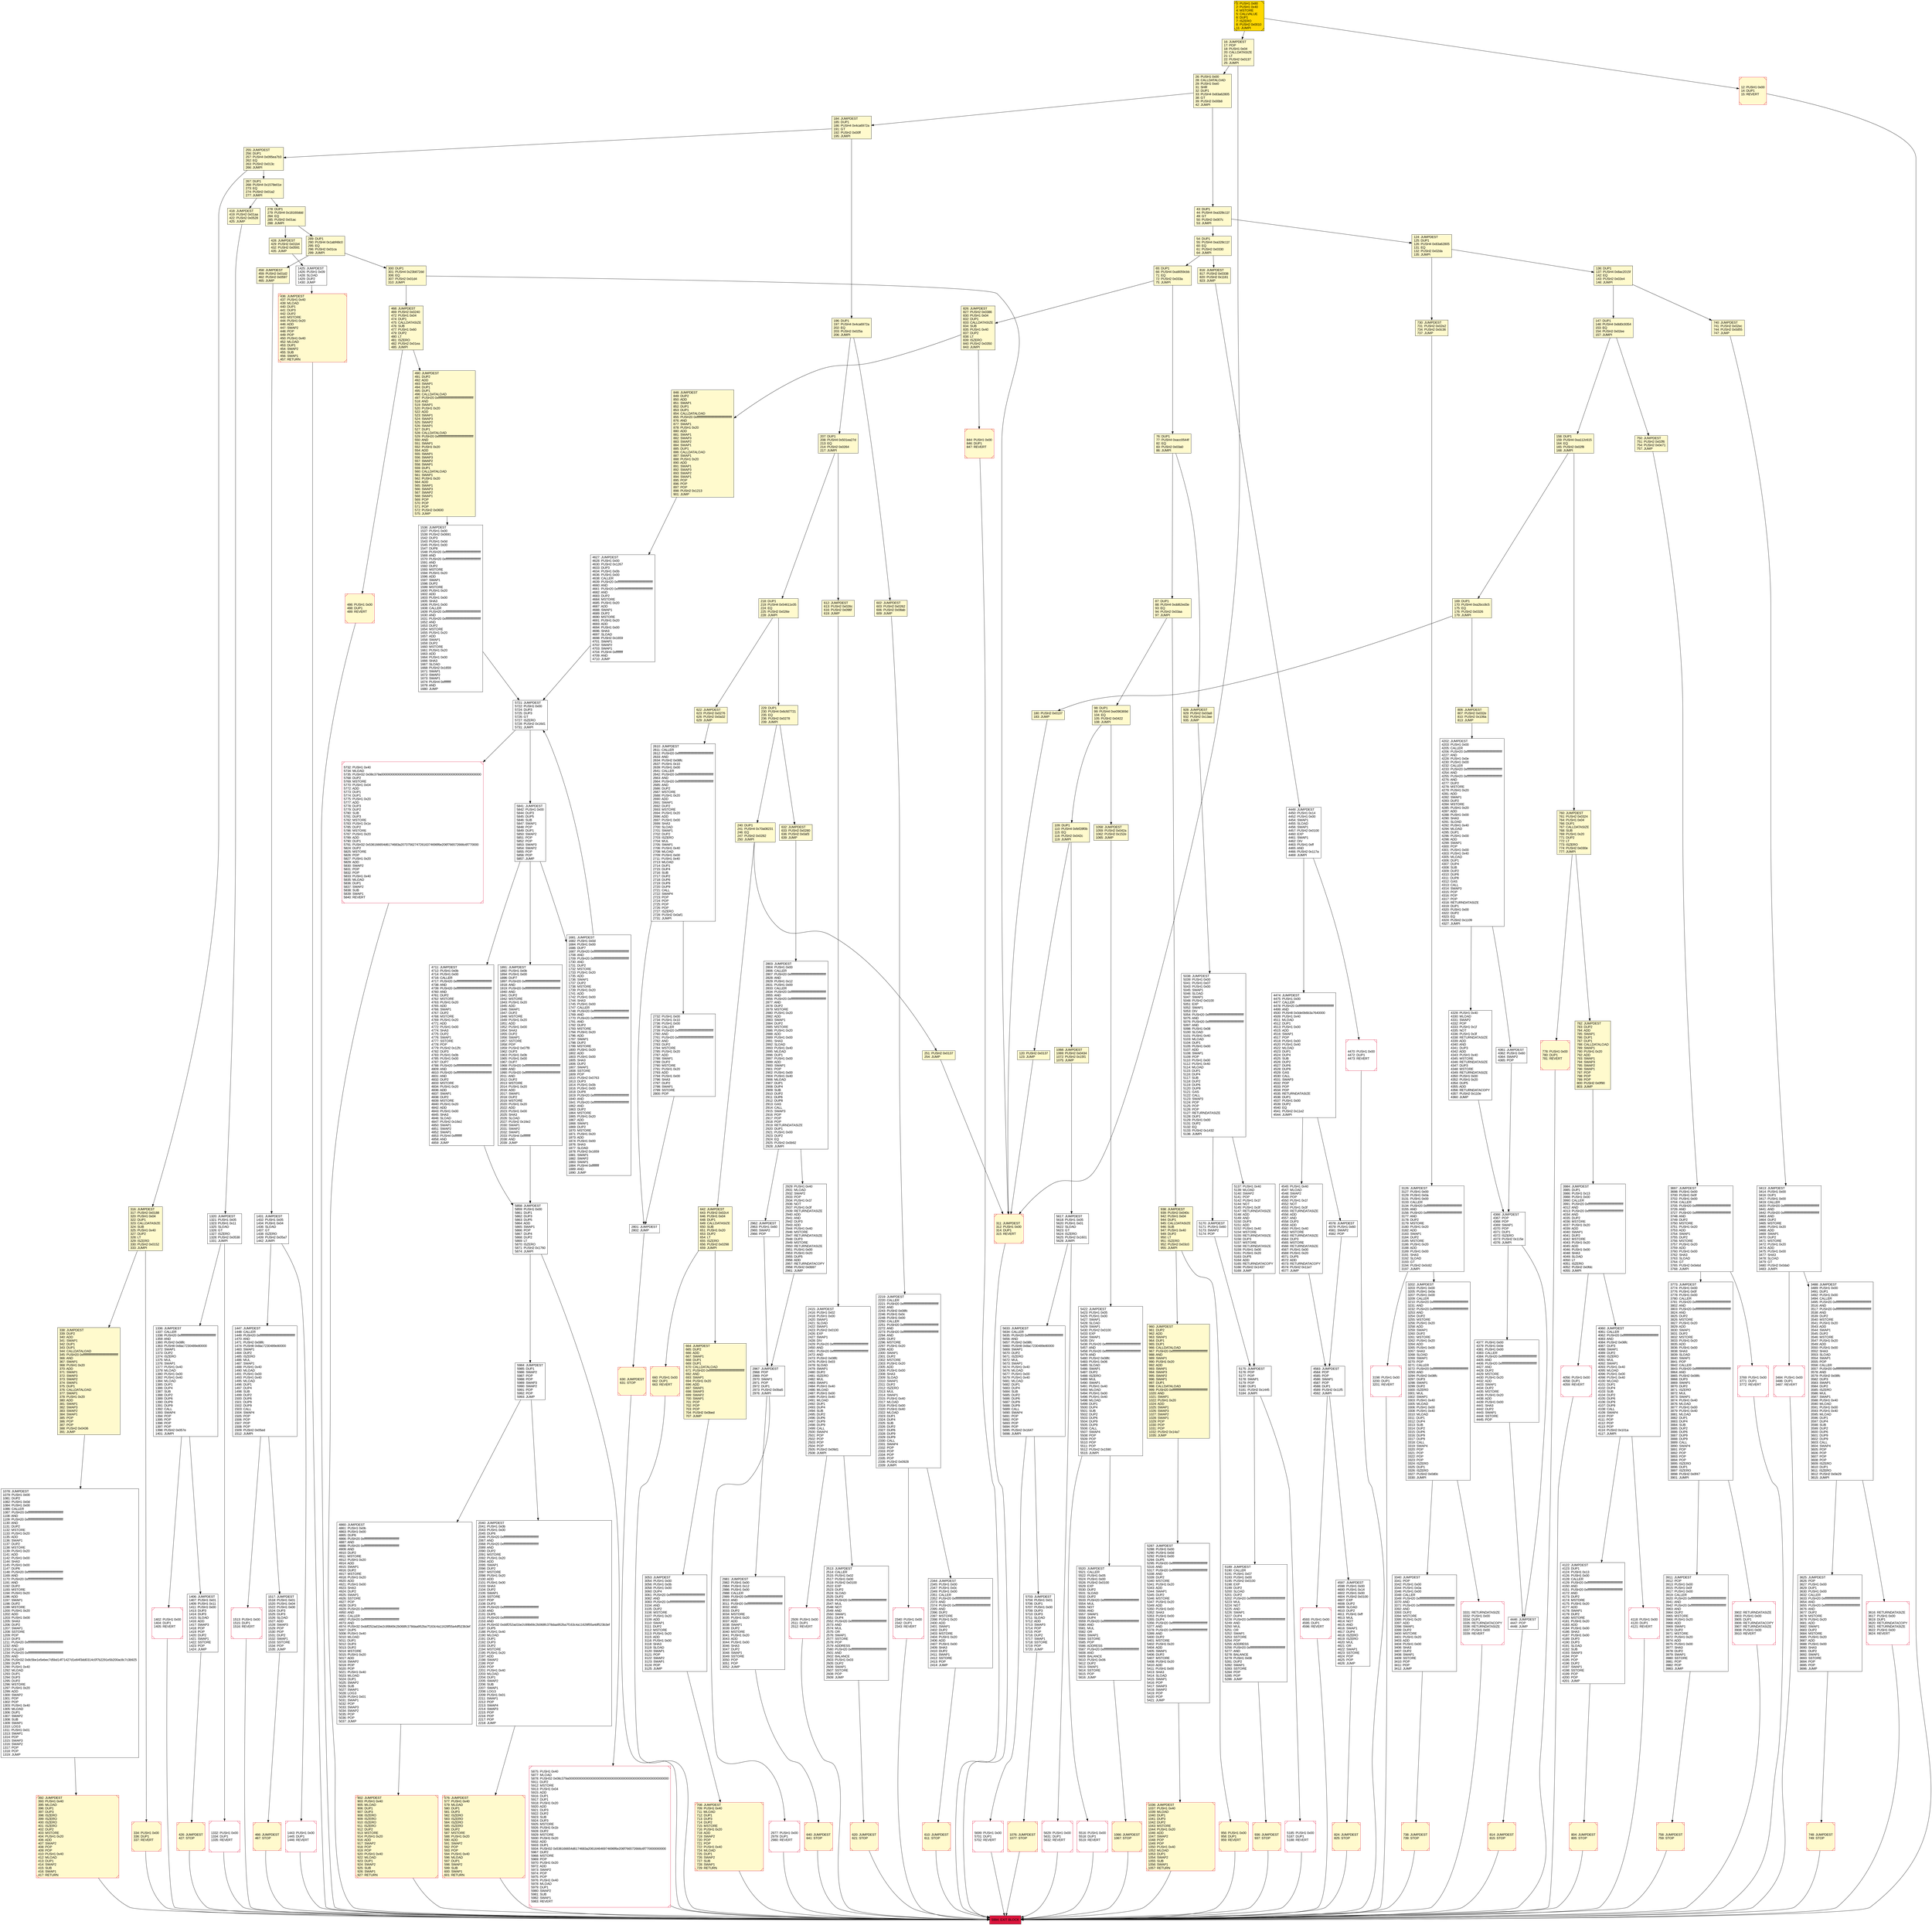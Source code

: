 digraph G {
bgcolor=transparent rankdir=UD;
node [shape=box style=filled color=black fillcolor=white fontname=arial fontcolor=black];
2344 [label="2344: JUMPDEST\l2345: PUSH1 0x00\l2347: PUSH1 0x0c\l2349: PUSH1 0x00\l2351: CALLER\l2352: PUSH20 0xffffffffffffffffffffffffffffffffffffffff\l2373: AND\l2374: PUSH20 0xffffffffffffffffffffffffffffffffffffffff\l2395: AND\l2396: DUP2\l2397: MSTORE\l2398: PUSH1 0x20\l2400: ADD\l2401: SWAP1\l2402: DUP2\l2403: MSTORE\l2404: PUSH1 0x20\l2406: ADD\l2407: PUSH1 0x00\l2409: SHA3\l2410: DUP2\l2411: SWAP1\l2412: SSTORE\l2413: POP\l2414: JUMP\l" ];
2977 [label="2977: PUSH1 0x00\l2979: DUP1\l2980: REVERT\l" shape=Msquare color=crimson ];
184 [label="184: JUMPDEST\l185: DUP1\l186: PUSH4 0x4ca6972a\l191: GT\l192: PUSH2 0x00ff\l195: JUMPI\l" fillcolor=lemonchiffon ];
1443 [label="1443: PUSH1 0x00\l1445: DUP1\l1446: REVERT\l" shape=Msquare color=crimson ];
436 [label="436: JUMPDEST\l437: PUSH1 0x40\l439: MLOAD\l440: DUP1\l441: DUP3\l442: DUP2\l443: MSTORE\l444: PUSH1 0x20\l446: ADD\l447: SWAP2\l448: POP\l449: POP\l450: PUSH1 0x40\l452: MLOAD\l453: DUP1\l454: SWAP2\l455: SUB\l456: SWAP1\l457: RETURN\l" fillcolor=lemonchiffon shape=Msquare color=crimson ];
98 [label="98: DUP1\l99: PUSH4 0xe096369d\l104: EQ\l105: PUSH2 0x0422\l108: JUMPI\l" fillcolor=lemonchiffon ];
169 [label="169: DUP1\l170: PUSH4 0xa2bcc8c5\l175: EQ\l176: PUSH2 0x0326\l179: JUMPI\l" fillcolor=lemonchiffon ];
2967 [label="2967: JUMPDEST\l2968: POP\l2969: POP\l2970: SWAP1\l2971: POP\l2972: DUP1\l2973: PUSH2 0x0ba5\l2976: JUMPI\l" ];
5984 [label="5984: JUMPDEST\l5985: DUP1\l5986: SWAP2\l5987: POP\l5988: POP\l5989: SWAP3\l5990: SWAP2\l5991: POP\l5992: POP\l5993: JUMP\l" ];
2962 [label="2962: JUMPDEST\l2963: PUSH1 0x60\l2965: SWAP2\l2966: POP\l" ];
1425 [label="1425: JUMPDEST\l1426: PUSH1 0x09\l1428: SLOAD\l1429: DUP2\l1430: JUMP\l" ];
289 [label="289: DUP1\l290: PUSH4 0x1abf48c0\l295: EQ\l296: PUSH2 0x01ca\l299: JUMPI\l" fillcolor=lemonchiffon ];
5617 [label="5617: JUMPDEST\l5618: PUSH1 0x05\l5620: PUSH1 0x01\l5622: SLOAD\l5623: GT\l5624: ISZERO\l5625: PUSH2 0x1601\l5628: JUMPI\l" ];
640 [label="640: JUMPDEST\l641: STOP\l" fillcolor=lemonchiffon shape=Msquare color=crimson ];
2732 [label="2732: PUSH1 0x00\l2734: PUSH1 0x10\l2736: PUSH1 0x00\l2738: CALLER\l2739: PUSH20 0xffffffffffffffffffffffffffffffffffffffff\l2760: AND\l2761: PUSH20 0xffffffffffffffffffffffffffffffffffffffff\l2782: AND\l2783: DUP2\l2784: MSTORE\l2785: PUSH1 0x20\l2787: ADD\l2788: SWAP1\l2789: DUP2\l2790: MSTORE\l2791: PUSH1 0x20\l2793: ADD\l2794: PUSH1 0x00\l2796: SHA3\l2797: DUP2\l2798: SWAP1\l2799: SSTORE\l2800: POP\l" ];
2219 [label="2219: JUMPDEST\l2220: CALLER\l2221: PUSH20 0xffffffffffffffffffffffffffffffffffffffff\l2242: AND\l2243: PUSH2 0x08fc\l2246: PUSH1 0x0c\l2248: PUSH1 0x00\l2250: CALLER\l2251: PUSH20 0xffffffffffffffffffffffffffffffffffffffff\l2272: AND\l2273: PUSH20 0xffffffffffffffffffffffffffffffffffffffff\l2294: AND\l2295: DUP2\l2296: MSTORE\l2297: PUSH1 0x20\l2299: ADD\l2300: SWAP1\l2301: DUP2\l2302: MSTORE\l2303: PUSH1 0x20\l2305: ADD\l2306: PUSH1 0x00\l2308: SHA3\l2309: SLOAD\l2310: SWAP1\l2311: DUP2\l2312: ISZERO\l2313: MUL\l2314: SWAP1\l2315: PUSH1 0x40\l2317: MLOAD\l2318: PUSH1 0x00\l2320: PUSH1 0x40\l2322: MLOAD\l2323: DUP1\l2324: DUP4\l2325: SUB\l2326: DUP2\l2327: DUP6\l2328: DUP9\l2329: DUP9\l2330: CALL\l2331: SWAP4\l2332: POP\l2333: POP\l2334: POP\l2335: POP\l2336: PUSH2 0x0928\l2339: JUMPI\l" ];
730 [label="730: JUMPDEST\l731: PUSH2 0x02e2\l734: PUSH2 0x0c36\l737: JUMP\l" fillcolor=lemonchiffon ];
278 [label="278: DUP1\l279: PUSH4 0x18160ddd\l284: EQ\l285: PUSH2 0x01ac\l288: JUMPI\l" fillcolor=lemonchiffon ];
4627 [label="4627: JUMPDEST\l4628: PUSH1 0x00\l4630: PUSH2 0x1267\l4633: DUP3\l4634: PUSH1 0x0b\l4636: PUSH1 0x00\l4638: CALLER\l4639: PUSH20 0xffffffffffffffffffffffffffffffffffffffff\l4660: AND\l4661: PUSH20 0xffffffffffffffffffffffffffffffffffffffff\l4682: AND\l4683: DUP2\l4684: MSTORE\l4685: PUSH1 0x20\l4687: ADD\l4688: SWAP1\l4689: DUP2\l4690: MSTORE\l4691: PUSH1 0x20\l4693: ADD\l4694: PUSH1 0x00\l4696: SHA3\l4697: SLOAD\l4698: PUSH2 0x1659\l4701: SWAP1\l4702: SWAP2\l4703: SWAP1\l4704: PUSH4 0xffffffff\l4709: AND\l4710: JUMP\l" ];
3331 [label="3331: RETURNDATASIZE\l3332: PUSH1 0x00\l3334: DUP1\l3335: RETURNDATACOPY\l3336: RETURNDATASIZE\l3337: PUSH1 0x00\l3339: REVERT\l" shape=Msquare color=crimson ];
3769 [label="3769: PUSH1 0x00\l3771: DUP1\l3772: REVERT\l" shape=Msquare color=crimson ];
0 [label="0: PUSH1 0x80\l2: PUSH1 0x40\l4: MSTORE\l5: CALLVALUE\l6: DUP1\l7: ISZERO\l8: PUSH2 0x0010\l11: JUMPI\l" fillcolor=lemonchiffon shape=Msquare fillcolor=gold ];
4366 [label="4366: JUMPDEST\l4367: POP\l4368: POP\l4369: SWAP1\l4370: POP\l4371: DUP1\l4372: ISZERO\l4373: PUSH2 0x115e\l4376: JUMPI\l" ];
207 [label="207: DUP1\l208: PUSH4 0x501ea27d\l213: EQ\l214: PUSH2 0x0264\l217: JUMPI\l" fillcolor=lemonchiffon ];
956 [label="956: PUSH1 0x00\l958: DUP1\l959: REVERT\l" fillcolor=lemonchiffon shape=Msquare color=crimson ];
5175 [label="5175: JUMPDEST\l5176: POP\l5177: POP\l5178: SWAP1\l5179: POP\l5180: DUP1\l5181: PUSH2 0x1445\l5184: JUMPI\l" ];
3413 [label="3413: JUMPDEST\l3414: PUSH1 0x00\l3416: DUP1\l3417: PUSH1 0x00\l3419: CALLER\l3420: PUSH20 0xffffffffffffffffffffffffffffffffffffffff\l3441: AND\l3442: PUSH20 0xffffffffffffffffffffffffffffffffffffffff\l3463: AND\l3464: DUP2\l3465: MSTORE\l3466: PUSH1 0x20\l3468: ADD\l3469: SWAP1\l3470: DUP2\l3471: MSTORE\l3472: PUSH1 0x20\l3474: ADD\l3475: PUSH1 0x00\l3477: SHA3\l3478: SLOAD\l3479: GT\l3480: PUSH2 0x0da0\l3483: JUMPI\l" ];
5732 [label="5732: PUSH1 0x40\l5734: MLOAD\l5735: PUSH32 0x08c379a000000000000000000000000000000000000000000000000000000000\l5768: DUP2\l5769: MSTORE\l5770: PUSH1 0x04\l5772: ADD\l5773: DUP1\l5774: DUP1\l5775: PUSH1 0x20\l5777: ADD\l5778: DUP3\l5779: DUP2\l5780: SUB\l5781: DUP3\l5782: MSTORE\l5783: PUSH1 0x1e\l5785: DUP2\l5786: MSTORE\l5787: PUSH1 0x20\l5789: ADD\l5790: DUP1\l5791: PUSH32 0x536166654d6174683a207375627472616374696f6e206f766572666c6f770000\l5824: DUP2\l5825: MSTORE\l5826: POP\l5827: PUSH1 0x20\l5829: ADD\l5830: SWAP2\l5831: POP\l5832: POP\l5833: PUSH1 0x40\l5835: MLOAD\l5836: DUP1\l5837: SWAP2\l5838: SUB\l5839: SWAP1\l5840: REVERT\l" shape=Msquare color=crimson ];
87 [label="87: DUP1\l88: PUSH4 0xdd62ed3e\l93: EQ\l94: PUSH2 0x03aa\l97: JUMPI\l" fillcolor=lemonchiffon ];
3902 [label="3902: RETURNDATASIZE\l3903: PUSH1 0x00\l3905: DUP1\l3906: RETURNDATACOPY\l3907: RETURNDATASIZE\l3908: PUSH1 0x00\l3910: REVERT\l" shape=Msquare color=crimson ];
1431 [label="1431: JUMPDEST\l1432: PUSH1 0x05\l1434: PUSH1 0x04\l1436: SLOAD\l1437: GT\l1438: ISZERO\l1439: PUSH2 0x05a7\l1442: JUMPI\l" ];
5516 [label="5516: PUSH1 0x00\l5518: DUP1\l5519: REVERT\l" shape=Msquare color=crimson ];
740 [label="740: JUMPDEST\l741: PUSH2 0x02ec\l744: PUSH2 0x0d55\l747: JUMP\l" fillcolor=lemonchiffon ];
311 [label="311: JUMPDEST\l312: PUSH1 0x00\l314: DUP1\l315: REVERT\l" fillcolor=lemonchiffon shape=Msquare color=crimson ];
4474 [label="4474: JUMPDEST\l4475: PUSH1 0x00\l4477: CALLER\l4478: PUSH20 0xffffffffffffffffffffffffffffffffffffffff\l4499: AND\l4500: PUSH8 0x0de0b6b3a7640000\l4509: PUSH1 0x40\l4511: MLOAD\l4512: DUP1\l4513: PUSH1 0x00\l4515: ADD\l4516: SWAP1\l4517: POP\l4518: PUSH1 0x00\l4520: PUSH1 0x40\l4522: MLOAD\l4523: DUP1\l4524: DUP4\l4525: SUB\l4526: DUP2\l4527: DUP6\l4528: DUP8\l4529: GAS\l4530: CALL\l4531: SWAP3\l4532: POP\l4533: POP\l4534: POP\l4535: RETURNDATASIZE\l4536: DUP1\l4537: PUSH1 0x00\l4539: DUP2\l4540: EQ\l4541: PUSH2 0x11e2\l4544: JUMPI\l" ];
660 [label="660: PUSH1 0x00\l662: DUP1\l663: REVERT\l" fillcolor=lemonchiffon shape=Msquare color=crimson ];
1068 [label="1068: JUMPDEST\l1069: PUSH2 0x0434\l1072: PUSH2 0x15f1\l1075: JUMP\l" fillcolor=lemonchiffon ];
848 [label="848: JUMPDEST\l849: DUP2\l850: ADD\l851: SWAP1\l852: DUP1\l853: DUP1\l854: CALLDATALOAD\l855: PUSH20 0xffffffffffffffffffffffffffffffffffffffff\l876: AND\l877: SWAP1\l878: PUSH1 0x20\l880: ADD\l881: SWAP1\l882: SWAP3\l883: SWAP2\l884: SWAP1\l885: DUP1\l886: CALLDATALOAD\l887: SWAP1\l888: PUSH1 0x20\l890: ADD\l891: SWAP1\l892: SWAP3\l893: SWAP2\l894: SWAP1\l895: POP\l896: POP\l897: POP\l898: PUSH2 0x1213\l901: JUMP\l" fillcolor=lemonchiffon ];
960 [label="960: JUMPDEST\l961: DUP2\l962: ADD\l963: SWAP1\l964: DUP1\l965: DUP1\l966: CALLDATALOAD\l967: PUSH20 0xffffffffffffffffffffffffffffffffffffffff\l988: AND\l989: SWAP1\l990: PUSH1 0x20\l992: ADD\l993: SWAP1\l994: SWAP3\l995: SWAP2\l996: SWAP1\l997: DUP1\l998: CALLDATALOAD\l999: PUSH20 0xffffffffffffffffffffffffffffffffffffffff\l1020: AND\l1021: SWAP1\l1022: PUSH1 0x20\l1024: ADD\l1025: SWAP1\l1026: SWAP3\l1027: SWAP2\l1028: SWAP1\l1029: POP\l1030: POP\l1031: POP\l1032: PUSH2 0x14a7\l1035: JUMP\l" fillcolor=lemonchiffon ];
120 [label="120: PUSH2 0x0137\l123: JUMP\l" fillcolor=lemonchiffon ];
760 [label="760: JUMPDEST\l761: PUSH2 0x0324\l764: PUSH1 0x04\l766: DUP1\l767: CALLDATASIZE\l768: SUB\l769: PUSH1 0x20\l771: DUP2\l772: LT\l773: ISZERO\l774: PUSH2 0x030e\l777: JUMPI\l" fillcolor=lemonchiffon ];
1891 [label="1891: JUMPDEST\l1892: PUSH1 0x0b\l1894: PUSH1 0x00\l1896: DUP7\l1897: PUSH20 0xffffffffffffffffffffffffffffffffffffffff\l1918: AND\l1919: PUSH20 0xffffffffffffffffffffffffffffffffffffffff\l1940: AND\l1941: DUP2\l1942: MSTORE\l1943: PUSH1 0x20\l1945: ADD\l1946: SWAP1\l1947: DUP2\l1948: MSTORE\l1949: PUSH1 0x20\l1951: ADD\l1952: PUSH1 0x00\l1954: SHA3\l1955: DUP2\l1956: SWAP1\l1957: SSTORE\l1958: POP\l1959: PUSH2 0x07f8\l1962: DUP3\l1963: PUSH1 0x0b\l1965: PUSH1 0x00\l1967: DUP7\l1968: PUSH20 0xffffffffffffffffffffffffffffffffffffffff\l1989: AND\l1990: PUSH20 0xffffffffffffffffffffffffffffffffffffffff\l2011: AND\l2012: DUP2\l2013: MSTORE\l2014: PUSH1 0x20\l2016: ADD\l2017: SWAP1\l2018: DUP2\l2019: MSTORE\l2020: PUSH1 0x20\l2022: ADD\l2023: PUSH1 0x00\l2025: SHA3\l2026: SLOAD\l2027: PUSH2 0x16e2\l2030: SWAP1\l2031: SWAP2\l2032: SWAP1\l2033: PUSH4 0xffffffff\l2038: AND\l2039: JUMP\l" ];
3616 [label="3616: RETURNDATASIZE\l3617: PUSH1 0x00\l3619: DUP1\l3620: RETURNDATACOPY\l3621: RETURNDATASIZE\l3622: PUSH1 0x00\l3624: REVERT\l" shape=Msquare color=crimson ];
936 [label="936: JUMPDEST\l937: STOP\l" fillcolor=lemonchiffon shape=Msquare color=crimson ];
3484 [label="3484: PUSH1 0x00\l3486: DUP1\l3487: REVERT\l" shape=Msquare color=crimson ];
5703 [label="5703: JUMPDEST\l5704: PUSH1 0x01\l5706: DUP1\l5707: PUSH1 0x00\l5709: DUP3\l5710: DUP3\l5711: SLOAD\l5712: ADD\l5713: SWAP3\l5714: POP\l5715: POP\l5716: DUP2\l5717: SWAP1\l5718: SSTORE\l5719: POP\l5720: JUMP\l" ];
426 [label="426: JUMPDEST\l427: STOP\l" fillcolor=lemonchiffon shape=Msquare color=crimson ];
1078 [label="1078: JUMPDEST\l1079: PUSH1 0x00\l1081: DUP2\l1082: PUSH1 0x0d\l1084: PUSH1 0x00\l1086: CALLER\l1087: PUSH20 0xffffffffffffffffffffffffffffffffffffffff\l1108: AND\l1109: PUSH20 0xffffffffffffffffffffffffffffffffffffffff\l1130: AND\l1131: DUP2\l1132: MSTORE\l1133: PUSH1 0x20\l1135: ADD\l1136: SWAP1\l1137: DUP2\l1138: MSTORE\l1139: PUSH1 0x20\l1141: ADD\l1142: PUSH1 0x00\l1144: SHA3\l1145: PUSH1 0x00\l1147: DUP6\l1148: PUSH20 0xffffffffffffffffffffffffffffffffffffffff\l1169: AND\l1170: PUSH20 0xffffffffffffffffffffffffffffffffffffffff\l1191: AND\l1192: DUP2\l1193: MSTORE\l1194: PUSH1 0x20\l1196: ADD\l1197: SWAP1\l1198: DUP2\l1199: MSTORE\l1200: PUSH1 0x20\l1202: ADD\l1203: PUSH1 0x00\l1205: SHA3\l1206: DUP2\l1207: SWAP1\l1208: SSTORE\l1209: POP\l1210: DUP3\l1211: PUSH20 0xffffffffffffffffffffffffffffffffffffffff\l1232: AND\l1233: CALLER\l1234: PUSH20 0xffffffffffffffffffffffffffffffffffffffff\l1255: AND\l1256: PUSH32 0x8c5be1e5ebec7d5bd14f71427d1e84f3dd0314c0f7b2291e5b200ac8c7c3b925\l1289: DUP5\l1290: PUSH1 0x40\l1292: MLOAD\l1293: DUP1\l1294: DUP3\l1295: DUP2\l1296: MSTORE\l1297: PUSH1 0x20\l1299: ADD\l1300: SWAP2\l1301: POP\l1302: POP\l1303: PUSH1 0x40\l1305: MLOAD\l1306: DUP1\l1307: SWAP2\l1308: SUB\l1309: SWAP1\l1310: LOG3\l1311: PUSH1 0x01\l1313: SWAP1\l1314: POP\l1315: SWAP3\l1316: SWAP2\l1317: POP\l1318: POP\l1319: JUMP\l" ];
5189 [label="5189: JUMPDEST\l5190: CALLER\l5191: PUSH1 0x07\l5193: PUSH1 0x00\l5195: PUSH2 0x0100\l5198: EXP\l5199: DUP2\l5200: SLOAD\l5201: DUP2\l5202: PUSH20 0xffffffffffffffffffffffffffffffffffffffff\l5223: MUL\l5224: NOT\l5225: AND\l5226: SWAP1\l5227: DUP4\l5228: PUSH20 0xffffffffffffffffffffffffffffffffffffffff\l5249: AND\l5250: MUL\l5251: OR\l5252: SWAP1\l5253: SSTORE\l5254: POP\l5255: ADDRESS\l5256: PUSH20 0xffffffffffffffffffffffffffffffffffffffff\l5277: AND\l5278: BALANCE\l5279: PUSH1 0x08\l5281: DUP2\l5282: SWAP1\l5283: SSTORE\l5284: POP\l5285: POP\l5286: JUMP\l" ];
2040 [label="2040: JUMPDEST\l2041: PUSH1 0x0b\l2043: PUSH1 0x00\l2045: DUP6\l2046: PUSH20 0xffffffffffffffffffffffffffffffffffffffff\l2067: AND\l2068: PUSH20 0xffffffffffffffffffffffffffffffffffffffff\l2089: AND\l2090: DUP2\l2091: MSTORE\l2092: PUSH1 0x20\l2094: ADD\l2095: SWAP1\l2096: DUP2\l2097: MSTORE\l2098: PUSH1 0x20\l2100: ADD\l2101: PUSH1 0x00\l2103: SHA3\l2104: DUP2\l2105: SWAP1\l2106: SSTORE\l2107: POP\l2108: DUP3\l2109: PUSH20 0xffffffffffffffffffffffffffffffffffffffff\l2130: AND\l2131: DUP5\l2132: PUSH20 0xffffffffffffffffffffffffffffffffffffffff\l2153: AND\l2154: PUSH32 0xddf252ad1be2c89b69c2b068fc378daa952ba7f163c4a11628f55a4df523b3ef\l2187: DUP5\l2188: PUSH1 0x40\l2190: MLOAD\l2191: DUP1\l2192: DUP3\l2193: DUP2\l2194: MSTORE\l2195: PUSH1 0x20\l2197: ADD\l2198: SWAP2\l2199: POP\l2200: POP\l2201: PUSH1 0x40\l2203: MLOAD\l2204: DUP1\l2205: SWAP2\l2206: SUB\l2207: SWAP1\l2208: LOG3\l2209: PUSH1 0x01\l2211: SWAP1\l2212: POP\l2213: SWAP4\l2214: SWAP3\l2215: POP\l2216: POP\l2217: POP\l2218: JUMP\l" ];
4860 [label="4860: JUMPDEST\l4861: PUSH1 0x0b\l4863: PUSH1 0x00\l4865: DUP6\l4866: PUSH20 0xffffffffffffffffffffffffffffffffffffffff\l4887: AND\l4888: PUSH20 0xffffffffffffffffffffffffffffffffffffffff\l4909: AND\l4910: DUP2\l4911: MSTORE\l4912: PUSH1 0x20\l4914: ADD\l4915: SWAP1\l4916: DUP2\l4917: MSTORE\l4918: PUSH1 0x20\l4920: ADD\l4921: PUSH1 0x00\l4923: SHA3\l4924: DUP2\l4925: SWAP1\l4926: SSTORE\l4927: POP\l4928: DUP3\l4929: PUSH20 0xffffffffffffffffffffffffffffffffffffffff\l4950: AND\l4951: CALLER\l4952: PUSH20 0xffffffffffffffffffffffffffffffffffffffff\l4973: AND\l4974: PUSH32 0xddf252ad1be2c89b69c2b068fc378daa952ba7f163c4a11628f55a4df523b3ef\l5007: DUP5\l5008: PUSH1 0x40\l5010: MLOAD\l5011: DUP1\l5012: DUP3\l5013: DUP2\l5014: MSTORE\l5015: PUSH1 0x20\l5017: ADD\l5018: SWAP2\l5019: POP\l5020: POP\l5021: PUSH1 0x40\l5023: MLOAD\l5024: DUP1\l5025: SWAP2\l5026: SUB\l5027: SWAP1\l5028: LOG3\l5029: PUSH1 0x01\l5031: SWAP1\l5032: POP\l5033: SWAP3\l5034: SWAP2\l5035: POP\l5036: POP\l5037: JUMP\l" ];
466 [label="466: JUMPDEST\l467: STOP\l" fillcolor=lemonchiffon shape=Msquare color=crimson ];
2415 [label="2415: JUMPDEST\l2416: PUSH1 0x02\l2418: PUSH1 0x00\l2420: SWAP1\l2421: SLOAD\l2422: SWAP1\l2423: PUSH2 0x0100\l2426: EXP\l2427: SWAP1\l2428: DIV\l2429: PUSH20 0xffffffffffffffffffffffffffffffffffffffff\l2450: AND\l2451: PUSH20 0xffffffffffffffffffffffffffffffffffffffff\l2472: AND\l2473: PUSH2 0x08fc\l2476: PUSH1 0x03\l2478: SLOAD\l2479: SWAP1\l2480: DUP2\l2481: ISZERO\l2482: MUL\l2483: SWAP1\l2484: PUSH1 0x40\l2486: MLOAD\l2487: PUSH1 0x00\l2489: PUSH1 0x40\l2491: MLOAD\l2492: DUP1\l2493: DUP4\l2494: SUB\l2495: DUP2\l2496: DUP6\l2497: DUP9\l2498: DUP9\l2499: CALL\l2500: SWAP4\l2501: POP\l2502: POP\l2503: POP\l2504: POP\l2505: PUSH2 0x09d1\l2508: JUMPI\l" ];
4202 [label="4202: JUMPDEST\l4203: PUSH1 0x00\l4205: CALLER\l4206: PUSH20 0xffffffffffffffffffffffffffffffffffffffff\l4227: AND\l4228: PUSH1 0x0e\l4230: PUSH1 0x00\l4232: CALLER\l4233: PUSH20 0xffffffffffffffffffffffffffffffffffffffff\l4254: AND\l4255: PUSH20 0xffffffffffffffffffffffffffffffffffffffff\l4276: AND\l4277: DUP2\l4278: MSTORE\l4279: PUSH1 0x20\l4281: ADD\l4282: SWAP1\l4283: DUP2\l4284: MSTORE\l4285: PUSH1 0x20\l4287: ADD\l4288: PUSH1 0x00\l4290: SHA3\l4291: SLOAD\l4292: PUSH1 0x40\l4294: MLOAD\l4295: DUP1\l4296: PUSH1 0x00\l4298: ADD\l4299: SWAP1\l4300: POP\l4301: PUSH1 0x00\l4303: PUSH1 0x40\l4305: MLOAD\l4306: DUP1\l4307: DUP4\l4308: SUB\l4309: DUP2\l4310: DUP6\l4311: DUP8\l4312: GAS\l4313: CALL\l4314: SWAP3\l4315: POP\l4316: POP\l4317: POP\l4318: RETURNDATASIZE\l4319: DUP1\l4320: PUSH1 0x00\l4322: DUP2\l4323: EQ\l4324: PUSH2 0x1109\l4327: JUMPI\l" ];
5287 [label="5287: JUMPDEST\l5288: PUSH1 0x00\l5290: PUSH1 0x0d\l5292: PUSH1 0x00\l5294: DUP5\l5295: PUSH20 0xffffffffffffffffffffffffffffffffffffffff\l5316: AND\l5317: PUSH20 0xffffffffffffffffffffffffffffffffffffffff\l5338: AND\l5339: DUP2\l5340: MSTORE\l5341: PUSH1 0x20\l5343: ADD\l5344: SWAP1\l5345: DUP2\l5346: MSTORE\l5347: PUSH1 0x20\l5349: ADD\l5350: PUSH1 0x00\l5352: SHA3\l5353: PUSH1 0x00\l5355: DUP4\l5356: PUSH20 0xffffffffffffffffffffffffffffffffffffffff\l5377: AND\l5378: PUSH20 0xffffffffffffffffffffffffffffffffffffffff\l5399: AND\l5400: DUP2\l5401: MSTORE\l5402: PUSH1 0x20\l5404: ADD\l5405: SWAP1\l5406: DUP2\l5407: MSTORE\l5408: PUSH1 0x20\l5410: ADD\l5411: PUSH1 0x00\l5413: SHA3\l5414: SLOAD\l5415: SWAP1\l5416: POP\l5417: SWAP3\l5418: SWAP2\l5419: POP\l5420: POP\l5421: JUMP\l" ];
486 [label="486: PUSH1 0x00\l488: DUP1\l489: REVERT\l" fillcolor=lemonchiffon shape=Msquare color=crimson ];
1513 [label="1513: PUSH1 0x00\l1515: DUP1\l1516: REVERT\l" shape=Msquare color=crimson ];
632 [label="632: JUMPDEST\l633: PUSH2 0x0280\l636: PUSH2 0x0af3\l639: JUMP\l" fillcolor=lemonchiffon ];
3053 [label="3053: JUMPDEST\l3054: PUSH1 0x00\l3056: PUSH1 0x0b\l3058: PUSH1 0x00\l3060: DUP4\l3061: PUSH20 0xffffffffffffffffffffffffffffffffffffffff\l3082: AND\l3083: PUSH20 0xffffffffffffffffffffffffffffffffffffffff\l3104: AND\l3105: DUP2\l3106: MSTORE\l3107: PUSH1 0x20\l3109: ADD\l3110: SWAP1\l3111: DUP2\l3112: MSTORE\l3113: PUSH1 0x20\l3115: ADD\l3116: PUSH1 0x00\l3118: SHA3\l3119: SLOAD\l3120: SWAP1\l3121: POP\l3122: SWAP2\l3123: SWAP1\l3124: POP\l3125: JUMP\l" ];
218 [label="218: DUP1\l219: PUSH4 0x54611e35\l224: EQ\l225: PUSH2 0x026e\l228: JUMPI\l" fillcolor=lemonchiffon ];
240 [label="240: DUP1\l241: PUSH4 0x70a08231\l246: EQ\l247: PUSH2 0x0282\l250: JUMPI\l" fillcolor=lemonchiffon ];
4122 [label="4122: JUMPDEST\l4123: DUP1\l4124: PUSH1 0x13\l4126: PUSH1 0x00\l4128: CALLER\l4129: PUSH20 0xffffffffffffffffffffffffffffffffffffffff\l4150: AND\l4151: PUSH20 0xffffffffffffffffffffffffffffffffffffffff\l4172: AND\l4173: DUP2\l4174: MSTORE\l4175: PUSH1 0x20\l4177: ADD\l4178: SWAP1\l4179: DUP2\l4180: MSTORE\l4181: PUSH1 0x20\l4183: ADD\l4184: PUSH1 0x00\l4186: SHA3\l4187: PUSH1 0x00\l4189: DUP3\l4190: DUP3\l4191: SLOAD\l4192: SUB\l4193: SWAP3\l4194: POP\l4195: POP\l4196: DUP2\l4197: SWAP1\l4198: SSTORE\l4199: POP\l4200: POP\l4201: JUMP\l" ];
602 [label="602: JUMPDEST\l603: PUSH2 0x0262\l606: PUSH2 0x08ab\l609: JUMP\l" fillcolor=lemonchiffon ];
4593 [label="4593: PUSH1 0x00\l4595: DUP1\l4596: REVERT\l" shape=Msquare color=crimson ];
4597 [label="4597: JUMPDEST\l4598: PUSH1 0x00\l4600: PUSH1 0x14\l4602: PUSH1 0x00\l4604: PUSH2 0x0100\l4607: EXP\l4608: DUP2\l4609: SLOAD\l4610: DUP2\l4611: PUSH1 0xff\l4613: MUL\l4614: NOT\l4615: AND\l4616: SWAP1\l4617: DUP4\l4618: ISZERO\l4619: ISZERO\l4620: MUL\l4621: OR\l4622: SWAP1\l4623: SSTORE\l4624: POP\l4625: POP\l4626: JUMP\l" ];
418 [label="418: JUMPDEST\l419: PUSH2 0x01aa\l422: PUSH2 0x0528\l425: JUMP\l" fillcolor=lemonchiffon ];
4328 [label="4328: PUSH1 0x40\l4330: MLOAD\l4331: SWAP2\l4332: POP\l4333: PUSH1 0x1f\l4335: NOT\l4336: PUSH1 0x3f\l4338: RETURNDATASIZE\l4339: ADD\l4340: AND\l4341: DUP3\l4342: ADD\l4343: PUSH1 0x40\l4345: MSTORE\l4346: RETURNDATASIZE\l4347: DUP3\l4348: MSTORE\l4349: RETURNDATASIZE\l4350: PUSH1 0x00\l4352: PUSH1 0x20\l4354: DUP5\l4355: ADD\l4356: RETURNDATACOPY\l4357: PUSH2 0x110e\l4360: JUMP\l" ];
938 [label="938: JUMPDEST\l939: PUSH2 0x040c\l942: PUSH1 0x04\l944: DUP1\l945: CALLDATASIZE\l946: SUB\l947: PUSH1 0x40\l949: DUP2\l950: LT\l951: ISZERO\l952: PUSH2 0x03c0\l955: JUMPI\l" fillcolor=lemonchiffon ];
4449 [label="4449: JUMPDEST\l4450: PUSH1 0x14\l4452: PUSH1 0x00\l4454: SWAP1\l4455: SLOAD\l4456: SWAP1\l4457: PUSH2 0x0100\l4460: EXP\l4461: SWAP1\l4462: DIV\l4463: PUSH1 0xff\l4465: AND\l4466: PUSH2 0x117a\l4469: JUMPI\l" ];
622 [label="622: JUMPDEST\l623: PUSH2 0x0276\l626: PUSH2 0x0a32\l629: JUMP\l" fillcolor=lemonchiffon ];
5629 [label="5629: PUSH1 0x00\l5631: DUP1\l5632: REVERT\l" shape=Msquare color=crimson ];
4578 [label="4578: JUMPDEST\l4579: PUSH1 0x60\l4581: SWAP2\l4582: POP\l" ];
109 [label="109: DUP1\l110: PUSH4 0xfef28f0b\l115: EQ\l116: PUSH2 0x042c\l119: JUMPI\l" fillcolor=lemonchiffon ];
300 [label="300: DUP1\l301: PUSH4 0x23b872dd\l306: EQ\l307: PUSH2 0x01d4\l310: JUMPI\l" fillcolor=lemonchiffon ];
758 [label="758: JUMPDEST\l759: STOP\l" fillcolor=lemonchiffon shape=Msquare color=crimson ];
136 [label="136: DUP1\l137: PUSH4 0x8ac2015f\l142: EQ\l143: PUSH2 0x02e4\l146: JUMPI\l" fillcolor=lemonchiffon ];
43 [label="43: DUP1\l44: PUSH4 0xa328c11f\l49: GT\l50: PUSH2 0x007c\l53: JUMPI\l" fillcolor=lemonchiffon ];
3488 [label="3488: JUMPDEST\l3489: PUSH1 0x00\l3491: DUP1\l3492: PUSH1 0x00\l3494: CALLER\l3495: PUSH20 0xffffffffffffffffffffffffffffffffffffffff\l3516: AND\l3517: PUSH20 0xffffffffffffffffffffffffffffffffffffffff\l3538: AND\l3539: DUP2\l3540: MSTORE\l3541: PUSH1 0x20\l3543: ADD\l3544: SWAP1\l3545: DUP2\l3546: MSTORE\l3547: PUSH1 0x20\l3549: ADD\l3550: PUSH1 0x00\l3552: SHA3\l3553: SLOAD\l3554: SWAP1\l3555: POP\l3556: CALLER\l3557: PUSH20 0xffffffffffffffffffffffffffffffffffffffff\l3578: AND\l3579: PUSH2 0x08fc\l3582: DUP3\l3583: SWAP1\l3584: DUP2\l3585: ISZERO\l3586: MUL\l3587: SWAP1\l3588: PUSH1 0x40\l3590: MLOAD\l3591: PUSH1 0x00\l3593: PUSH1 0x40\l3595: MLOAD\l3596: DUP1\l3597: DUP4\l3598: SUB\l3599: DUP2\l3600: DUP6\l3601: DUP9\l3602: DUP9\l3603: CALL\l3604: SWAP4\l3605: POP\l3606: POP\l3607: POP\l3608: POP\l3609: ISZERO\l3610: DUP1\l3611: ISZERO\l3612: PUSH2 0x0e29\l3615: JUMPI\l" ];
5994 [label="5994: EXIT BLOCK\l" fillcolor=crimson ];
826 [label="826: JUMPDEST\l827: PUSH2 0x0386\l830: PUSH1 0x04\l832: DUP1\l833: CALLDATASIZE\l834: SUB\l835: PUSH1 0x40\l837: DUP2\l838: LT\l839: ISZERO\l840: PUSH2 0x0350\l843: JUMPI\l" fillcolor=lemonchiffon ];
267 [label="267: DUP1\l268: PUSH4 0x1578e01e\l273: EQ\l274: PUSH2 0x01a2\l277: JUMPI\l" fillcolor=lemonchiffon ];
4545 [label="4545: PUSH1 0x40\l4547: MLOAD\l4548: SWAP2\l4549: POP\l4550: PUSH1 0x1f\l4552: NOT\l4553: PUSH1 0x3f\l4555: RETURNDATASIZE\l4556: ADD\l4557: AND\l4558: DUP3\l4559: ADD\l4560: PUSH1 0x40\l4562: MSTORE\l4563: RETURNDATASIZE\l4564: DUP3\l4565: MSTORE\l4566: RETURNDATASIZE\l4567: PUSH1 0x00\l4569: PUSH1 0x20\l4571: DUP5\l4572: ADD\l4573: RETURNDATACOPY\l4574: PUSH2 0x11e7\l4577: JUMP\l" ];
2509 [label="2509: PUSH1 0x00\l2511: DUP1\l2512: REVERT\l" shape=Msquare color=crimson ];
147 [label="147: DUP1\l148: PUSH4 0x8d0c9354\l153: EQ\l154: PUSH2 0x02ee\l157: JUMPI\l" fillcolor=lemonchiffon ];
2513 [label="2513: JUMPDEST\l2514: CALLER\l2515: PUSH1 0x02\l2517: PUSH1 0x00\l2519: PUSH2 0x0100\l2522: EXP\l2523: DUP2\l2524: SLOAD\l2525: DUP2\l2526: PUSH20 0xffffffffffffffffffffffffffffffffffffffff\l2547: MUL\l2548: NOT\l2549: AND\l2550: SWAP1\l2551: DUP4\l2552: PUSH20 0xffffffffffffffffffffffffffffffffffffffff\l2573: AND\l2574: MUL\l2575: OR\l2576: SWAP1\l2577: SSTORE\l2578: POP\l2579: ADDRESS\l2580: PUSH20 0xffffffffffffffffffffffffffffffffffffffff\l2601: AND\l2602: BALANCE\l2603: PUSH1 0x03\l2605: DUP2\l2606: SWAP1\l2607: SSTORE\l2608: POP\l2609: JUMP\l" ];
1536 [label="1536: JUMPDEST\l1537: PUSH1 0x00\l1539: PUSH2 0x0691\l1542: DUP3\l1543: PUSH1 0x0d\l1545: PUSH1 0x00\l1547: DUP8\l1548: PUSH20 0xffffffffffffffffffffffffffffffffffffffff\l1569: AND\l1570: PUSH20 0xffffffffffffffffffffffffffffffffffffffff\l1591: AND\l1592: DUP2\l1593: MSTORE\l1594: PUSH1 0x20\l1596: ADD\l1597: SWAP1\l1598: DUP2\l1599: MSTORE\l1600: PUSH1 0x20\l1602: ADD\l1603: PUSH1 0x00\l1605: SHA3\l1606: PUSH1 0x00\l1608: CALLER\l1609: PUSH20 0xffffffffffffffffffffffffffffffffffffffff\l1630: AND\l1631: PUSH20 0xffffffffffffffffffffffffffffffffffffffff\l1652: AND\l1653: DUP2\l1654: MSTORE\l1655: PUSH1 0x20\l1657: ADD\l1658: SWAP1\l1659: DUP2\l1660: MSTORE\l1661: PUSH1 0x20\l1663: ADD\l1664: PUSH1 0x00\l1666: SHA3\l1667: SLOAD\l1668: PUSH2 0x1659\l1671: SWAP1\l1672: SWAP2\l1673: SWAP1\l1674: PUSH4 0xffffffff\l1679: AND\l1680: JUMP\l" ];
738 [label="738: JUMPDEST\l739: STOP\l" fillcolor=lemonchiffon shape=Msquare color=crimson ];
708 [label="708: JUMPDEST\l709: PUSH1 0x40\l711: MLOAD\l712: DUP1\l713: DUP3\l714: DUP2\l715: MSTORE\l716: PUSH1 0x20\l718: ADD\l719: SWAP2\l720: POP\l721: POP\l722: PUSH1 0x40\l724: MLOAD\l725: DUP1\l726: SWAP2\l727: SUB\l728: SWAP1\l729: RETURN\l" fillcolor=lemonchiffon shape=Msquare color=crimson ];
3984 [label="3984: JUMPDEST\l3985: DUP1\l3986: PUSH1 0x13\l3988: PUSH1 0x00\l3990: CALLER\l3991: PUSH20 0xffffffffffffffffffffffffffffffffffffffff\l4012: AND\l4013: PUSH20 0xffffffffffffffffffffffffffffffffffffffff\l4034: AND\l4035: DUP2\l4036: MSTORE\l4037: PUSH1 0x20\l4039: ADD\l4040: SWAP1\l4041: DUP2\l4042: MSTORE\l4043: PUSH1 0x20\l4045: ADD\l4046: PUSH1 0x00\l4048: SHA3\l4049: SLOAD\l4050: LT\l4051: ISZERO\l4052: PUSH2 0x0fdc\l4055: JUMPI\l" ];
748 [label="748: JUMPDEST\l749: STOP\l" fillcolor=lemonchiffon shape=Msquare color=crimson ];
4056 [label="4056: PUSH1 0x00\l4058: DUP1\l4059: REVERT\l" shape=Msquare color=crimson ];
4446 [label="4446: JUMPDEST\l4447: POP\l4448: JUMP\l" ];
576 [label="576: JUMPDEST\l577: PUSH1 0x40\l579: MLOAD\l580: DUP1\l581: DUP3\l582: ISZERO\l583: ISZERO\l584: ISZERO\l585: ISZERO\l586: DUP2\l587: MSTORE\l588: PUSH1 0x20\l590: ADD\l591: SWAP2\l592: POP\l593: POP\l594: PUSH1 0x40\l596: MLOAD\l597: DUP1\l598: SWAP2\l599: SUB\l600: SWAP1\l601: RETURN\l" fillcolor=lemonchiffon shape=Msquare color=crimson ];
1681 [label="1681: JUMPDEST\l1682: PUSH1 0x0d\l1684: PUSH1 0x00\l1686: DUP7\l1687: PUSH20 0xffffffffffffffffffffffffffffffffffffffff\l1708: AND\l1709: PUSH20 0xffffffffffffffffffffffffffffffffffffffff\l1730: AND\l1731: DUP2\l1732: MSTORE\l1733: PUSH1 0x20\l1735: ADD\l1736: SWAP1\l1737: DUP2\l1738: MSTORE\l1739: PUSH1 0x20\l1741: ADD\l1742: PUSH1 0x00\l1744: SHA3\l1745: PUSH1 0x00\l1747: CALLER\l1748: PUSH20 0xffffffffffffffffffffffffffffffffffffffff\l1769: AND\l1770: PUSH20 0xffffffffffffffffffffffffffffffffffffffff\l1791: AND\l1792: DUP2\l1793: MSTORE\l1794: PUSH1 0x20\l1796: ADD\l1797: SWAP1\l1798: DUP2\l1799: MSTORE\l1800: PUSH1 0x20\l1802: ADD\l1803: PUSH1 0x00\l1805: SHA3\l1806: DUP2\l1807: SWAP1\l1808: SSTORE\l1809: POP\l1810: PUSH2 0x0763\l1813: DUP3\l1814: PUSH1 0x0b\l1816: PUSH1 0x00\l1818: DUP8\l1819: PUSH20 0xffffffffffffffffffffffffffffffffffffffff\l1840: AND\l1841: PUSH20 0xffffffffffffffffffffffffffffffffffffffff\l1862: AND\l1863: DUP2\l1864: MSTORE\l1865: PUSH1 0x20\l1867: ADD\l1868: SWAP1\l1869: DUP2\l1870: MSTORE\l1871: PUSH1 0x20\l1873: ADD\l1874: PUSH1 0x00\l1876: SHA3\l1877: SLOAD\l1878: PUSH2 0x1659\l1881: SWAP1\l1882: SWAP2\l1883: SWAP1\l1884: PUSH4 0xffffffff\l1889: AND\l1890: JUMP\l" ];
5841 [label="5841: JUMPDEST\l5842: PUSH1 0x00\l5844: DUP3\l5845: DUP5\l5846: SUB\l5847: SWAP1\l5848: POP\l5849: DUP1\l5850: SWAP2\l5851: POP\l5852: POP\l5853: SWAP3\l5854: SWAP2\l5855: POP\l5856: POP\l5857: JUMP\l" ];
3911 [label="3911: JUMPDEST\l3912: POP\l3913: PUSH1 0x00\l3915: PUSH1 0x0f\l3917: PUSH1 0x00\l3919: CALLER\l3920: PUSH20 0xffffffffffffffffffffffffffffffffffffffff\l3941: AND\l3942: PUSH20 0xffffffffffffffffffffffffffffffffffffffff\l3963: AND\l3964: DUP2\l3965: MSTORE\l3966: PUSH1 0x20\l3968: ADD\l3969: SWAP1\l3970: DUP2\l3971: MSTORE\l3972: PUSH1 0x20\l3974: ADD\l3975: PUSH1 0x00\l3977: SHA3\l3978: DUP2\l3979: SWAP1\l3980: SSTORE\l3981: POP\l3982: POP\l3983: JUMP\l" ];
2929 [label="2929: PUSH1 0x40\l2931: MLOAD\l2932: SWAP2\l2933: POP\l2934: PUSH1 0x1f\l2936: NOT\l2937: PUSH1 0x3f\l2939: RETURNDATASIZE\l2940: ADD\l2941: AND\l2942: DUP3\l2943: ADD\l2944: PUSH1 0x40\l2946: MSTORE\l2947: RETURNDATASIZE\l2948: DUP3\l2949: MSTORE\l2950: RETURNDATASIZE\l2951: PUSH1 0x00\l2953: PUSH1 0x20\l2955: DUP5\l2956: ADD\l2957: RETURNDATACOPY\l2958: PUSH2 0x0b97\l2961: JUMP\l" ];
2803 [label="2803: JUMPDEST\l2804: PUSH1 0x00\l2806: CALLER\l2807: PUSH20 0xffffffffffffffffffffffffffffffffffffffff\l2828: AND\l2829: PUSH1 0x12\l2831: PUSH1 0x00\l2833: CALLER\l2834: PUSH20 0xffffffffffffffffffffffffffffffffffffffff\l2855: AND\l2856: PUSH20 0xffffffffffffffffffffffffffffffffffffffff\l2877: AND\l2878: DUP2\l2879: MSTORE\l2880: PUSH1 0x20\l2882: ADD\l2883: SWAP1\l2884: DUP2\l2885: MSTORE\l2886: PUSH1 0x20\l2888: ADD\l2889: PUSH1 0x00\l2891: SHA3\l2892: SLOAD\l2893: PUSH1 0x40\l2895: MLOAD\l2896: DUP1\l2897: PUSH1 0x00\l2899: ADD\l2900: SWAP1\l2901: POP\l2902: PUSH1 0x00\l2904: PUSH1 0x40\l2906: MLOAD\l2907: DUP1\l2908: DUP4\l2909: SUB\l2910: DUP2\l2911: DUP6\l2912: DUP8\l2913: GAS\l2914: CALL\l2915: SWAP3\l2916: POP\l2917: POP\l2918: POP\l2919: RETURNDATASIZE\l2920: DUP1\l2921: PUSH1 0x00\l2923: DUP2\l2924: EQ\l2925: PUSH2 0x0b92\l2928: JUMPI\l" ];
2340 [label="2340: PUSH1 0x00\l2342: DUP1\l2343: REVERT\l" shape=Msquare color=crimson ];
54 [label="54: DUP1\l55: PUSH4 0xa328c11f\l60: EQ\l61: PUSH2 0x0330\l64: JUMPI\l" fillcolor=lemonchiffon ];
1406 [label="1406: JUMPDEST\l1407: PUSH1 0x01\l1409: PUSH1 0x11\l1411: PUSH1 0x00\l1413: DUP3\l1414: DUP3\l1415: SLOAD\l1416: ADD\l1417: SWAP3\l1418: POP\l1419: POP\l1420: DUP2\l1421: SWAP1\l1422: SSTORE\l1423: POP\l1424: JUMP\l" ];
5137 [label="5137: PUSH1 0x40\l5139: MLOAD\l5140: SWAP2\l5141: POP\l5142: PUSH1 0x1f\l5144: NOT\l5145: PUSH1 0x3f\l5147: RETURNDATASIZE\l5148: ADD\l5149: AND\l5150: DUP3\l5151: ADD\l5152: PUSH1 0x40\l5154: MSTORE\l5155: RETURNDATASIZE\l5156: DUP3\l5157: MSTORE\l5158: RETURNDATASIZE\l5159: PUSH1 0x00\l5161: PUSH1 0x20\l5163: DUP5\l5164: ADD\l5165: RETURNDATACOPY\l5166: PUSH2 0x1437\l5169: JUMP\l" ];
4361 [label="4361: JUMPDEST\l4362: PUSH1 0x60\l4364: SWAP2\l4365: POP\l" ];
2981 [label="2981: JUMPDEST\l2982: PUSH1 0x00\l2984: PUSH1 0x12\l2986: PUSH1 0x00\l2988: CALLER\l2989: PUSH20 0xffffffffffffffffffffffffffffffffffffffff\l3010: AND\l3011: PUSH20 0xffffffffffffffffffffffffffffffffffffffff\l3032: AND\l3033: DUP2\l3034: MSTORE\l3035: PUSH1 0x20\l3037: ADD\l3038: SWAP1\l3039: DUP2\l3040: MSTORE\l3041: PUSH1 0x20\l3043: ADD\l3044: PUSH1 0x00\l3046: SHA3\l3047: DUP2\l3048: SWAP1\l3049: SSTORE\l3050: POP\l3051: POP\l3052: JUMP\l" ];
5038 [label="5038: JUMPDEST\l5039: PUSH1 0x00\l5041: PUSH1 0x07\l5043: PUSH1 0x00\l5045: SWAP1\l5046: SLOAD\l5047: SWAP1\l5048: PUSH2 0x0100\l5051: EXP\l5052: SWAP1\l5053: DIV\l5054: PUSH20 0xffffffffffffffffffffffffffffffffffffffff\l5075: AND\l5076: PUSH20 0xffffffffffffffffffffffffffffffffffffffff\l5097: AND\l5098: PUSH1 0x08\l5100: SLOAD\l5101: PUSH1 0x40\l5103: MLOAD\l5104: DUP1\l5105: PUSH1 0x00\l5107: ADD\l5108: SWAP1\l5109: POP\l5110: PUSH1 0x00\l5112: PUSH1 0x40\l5114: MLOAD\l5115: DUP1\l5116: DUP4\l5117: SUB\l5118: DUP2\l5119: DUP6\l5120: DUP8\l5121: GAS\l5122: CALL\l5123: SWAP3\l5124: POP\l5125: POP\l5126: POP\l5127: RETURNDATASIZE\l5128: DUP1\l5129: PUSH1 0x00\l5131: DUP2\l5132: EQ\l5133: PUSH2 0x1432\l5136: JUMPI\l" ];
490 [label="490: JUMPDEST\l491: DUP2\l492: ADD\l493: SWAP1\l494: DUP1\l495: DUP1\l496: CALLDATALOAD\l497: PUSH20 0xffffffffffffffffffffffffffffffffffffffff\l518: AND\l519: SWAP1\l520: PUSH1 0x20\l522: ADD\l523: SWAP1\l524: SWAP3\l525: SWAP2\l526: SWAP1\l527: DUP1\l528: CALLDATALOAD\l529: PUSH20 0xffffffffffffffffffffffffffffffffffffffff\l550: AND\l551: SWAP1\l552: PUSH1 0x20\l554: ADD\l555: SWAP1\l556: SWAP3\l557: SWAP2\l558: SWAP1\l559: DUP1\l560: CALLDATALOAD\l561: SWAP1\l562: PUSH1 0x20\l564: ADD\l565: SWAP1\l566: SWAP3\l567: SWAP2\l568: SWAP1\l569: POP\l570: POP\l571: POP\l572: PUSH2 0x0600\l575: JUMP\l" fillcolor=lemonchiffon ];
3697 [label="3697: JUMPDEST\l3698: PUSH1 0x00\l3700: PUSH1 0x0f\l3702: PUSH1 0x00\l3704: CALLER\l3705: PUSH20 0xffffffffffffffffffffffffffffffffffffffff\l3726: AND\l3727: PUSH20 0xffffffffffffffffffffffffffffffffffffffff\l3748: AND\l3749: DUP2\l3750: MSTORE\l3751: PUSH1 0x20\l3753: ADD\l3754: SWAP1\l3755: DUP2\l3756: MSTORE\l3757: PUSH1 0x20\l3759: ADD\l3760: PUSH1 0x00\l3762: SHA3\l3763: SLOAD\l3764: GT\l3765: PUSH2 0x0ebd\l3768: JUMPI\l" ];
1332 [label="1332: PUSH1 0x00\l1334: DUP1\l1335: REVERT\l" shape=Msquare color=crimson ];
16 [label="16: JUMPDEST\l17: POP\l18: PUSH1 0x04\l20: CALLDATASIZE\l21: LT\l22: PUSH2 0x0137\l25: JUMPI\l" fillcolor=lemonchiffon ];
816 [label="816: JUMPDEST\l817: PUSH2 0x0338\l820: PUSH2 0x1161\l823: JUMP\l" fillcolor=lemonchiffon ];
664 [label="664: JUMPDEST\l665: DUP2\l666: ADD\l667: SWAP1\l668: DUP1\l669: DUP1\l670: CALLDATALOAD\l671: PUSH20 0xffffffffffffffffffffffffffffffffffffffff\l692: AND\l693: SWAP1\l694: PUSH1 0x20\l696: ADD\l697: SWAP1\l698: SWAP3\l699: SWAP2\l700: SWAP1\l701: POP\l702: POP\l703: POP\l704: PUSH2 0x0bed\l707: JUMP\l" fillcolor=lemonchiffon ];
65 [label="65: DUP1\l66: PUSH4 0xa9059cbb\l71: EQ\l72: PUSH2 0x033a\l75: JUMPI\l" fillcolor=lemonchiffon ];
612 [label="612: JUMPDEST\l613: PUSH2 0x026c\l616: PUSH2 0x096f\l619: JUMP\l" fillcolor=lemonchiffon ];
2610 [label="2610: JUMPDEST\l2611: CALLER\l2612: PUSH20 0xffffffffffffffffffffffffffffffffffffffff\l2633: AND\l2634: PUSH2 0x08fc\l2637: PUSH1 0x10\l2639: PUSH1 0x00\l2641: CALLER\l2642: PUSH20 0xffffffffffffffffffffffffffffffffffffffff\l2663: AND\l2664: PUSH20 0xffffffffffffffffffffffffffffffffffffffff\l2685: AND\l2686: DUP2\l2687: MSTORE\l2688: PUSH1 0x20\l2690: ADD\l2691: SWAP1\l2692: DUP2\l2693: MSTORE\l2694: PUSH1 0x20\l2696: ADD\l2697: PUSH1 0x00\l2699: SHA3\l2700: SLOAD\l2701: SWAP1\l2702: DUP2\l2703: ISZERO\l2704: MUL\l2705: SWAP1\l2706: PUSH1 0x40\l2708: MLOAD\l2709: PUSH1 0x00\l2711: PUSH1 0x40\l2713: MLOAD\l2714: DUP1\l2715: DUP4\l2716: SUB\l2717: DUP2\l2718: DUP6\l2719: DUP9\l2720: DUP9\l2721: CALL\l2722: SWAP4\l2723: POP\l2724: POP\l2725: POP\l2726: POP\l2727: ISZERO\l2728: PUSH2 0x0af1\l2731: JUMPI\l" ];
5422 [label="5422: JUMPDEST\l5423: PUSH1 0x05\l5425: PUSH1 0x00\l5427: SWAP1\l5428: SLOAD\l5429: SWAP1\l5430: PUSH2 0x0100\l5433: EXP\l5434: SWAP1\l5435: DIV\l5436: PUSH20 0xffffffffffffffffffffffffffffffffffffffff\l5457: AND\l5458: PUSH20 0xffffffffffffffffffffffffffffffffffffffff\l5479: AND\l5480: PUSH2 0x08fc\l5483: PUSH1 0x06\l5485: SLOAD\l5486: SWAP1\l5487: DUP2\l5488: ISZERO\l5489: MUL\l5490: SWAP1\l5491: PUSH1 0x40\l5493: MLOAD\l5494: PUSH1 0x00\l5496: PUSH1 0x40\l5498: MLOAD\l5499: DUP1\l5500: DUP4\l5501: SUB\l5502: DUP2\l5503: DUP6\l5504: DUP9\l5505: DUP9\l5506: CALL\l5507: SWAP4\l5508: POP\l5509: POP\l5510: POP\l5511: POP\l5512: PUSH2 0x1590\l5515: JUMPI\l" ];
1076 [label="1076: JUMPDEST\l1077: STOP\l" fillcolor=lemonchiffon shape=Msquare color=crimson ];
3340 [label="3340: JUMPDEST\l3341: POP\l3342: PUSH1 0x00\l3344: PUSH1 0x0a\l3346: PUSH1 0x00\l3348: CALLER\l3349: PUSH20 0xffffffffffffffffffffffffffffffffffffffff\l3370: AND\l3371: PUSH20 0xffffffffffffffffffffffffffffffffffffffff\l3392: AND\l3393: DUP2\l3394: MSTORE\l3395: PUSH1 0x20\l3397: ADD\l3398: SWAP1\l3399: DUP2\l3400: MSTORE\l3401: PUSH1 0x20\l3403: ADD\l3404: PUSH1 0x00\l3406: SHA3\l3407: DUP2\l3408: SWAP1\l3409: SSTORE\l3410: POP\l3411: POP\l3412: JUMP\l" ];
76 [label="76: DUP1\l77: PUSH4 0xacc0544f\l82: EQ\l83: PUSH2 0x03a0\l86: JUMPI\l" fillcolor=lemonchiffon ];
928 [label="928: JUMPDEST\l929: PUSH2 0x03a8\l932: PUSH2 0x13ae\l935: JUMP\l" fillcolor=lemonchiffon ];
3202 [label="3202: JUMPDEST\l3203: PUSH1 0x00\l3205: PUSH1 0x0a\l3207: PUSH1 0x00\l3209: CALLER\l3210: PUSH20 0xffffffffffffffffffffffffffffffffffffffff\l3231: AND\l3232: PUSH20 0xffffffffffffffffffffffffffffffffffffffff\l3253: AND\l3254: DUP2\l3255: MSTORE\l3256: PUSH1 0x20\l3258: ADD\l3259: SWAP1\l3260: DUP2\l3261: MSTORE\l3262: PUSH1 0x20\l3264: ADD\l3265: PUSH1 0x00\l3267: SHA3\l3268: SLOAD\l3269: SWAP1\l3270: POP\l3271: CALLER\l3272: PUSH20 0xffffffffffffffffffffffffffffffffffffffff\l3293: AND\l3294: PUSH2 0x08fc\l3297: DUP3\l3298: SWAP1\l3299: DUP2\l3300: ISZERO\l3301: MUL\l3302: SWAP1\l3303: PUSH1 0x40\l3305: MLOAD\l3306: PUSH1 0x00\l3308: PUSH1 0x40\l3310: MLOAD\l3311: DUP1\l3312: DUP4\l3313: SUB\l3314: DUP2\l3315: DUP6\l3316: DUP9\l3317: DUP9\l3318: CALL\l3319: SWAP4\l3320: POP\l3321: POP\l3322: POP\l3323: POP\l3324: ISZERO\l3325: DUP1\l3326: ISZERO\l3327: PUSH2 0x0d0c\l3330: JUMPI\l" ];
3773 [label="3773: JUMPDEST\l3774: PUSH1 0x00\l3776: PUSH1 0x0f\l3778: PUSH1 0x00\l3780: CALLER\l3781: PUSH20 0xffffffffffffffffffffffffffffffffffffffff\l3802: AND\l3803: PUSH20 0xffffffffffffffffffffffffffffffffffffffff\l3824: AND\l3825: DUP2\l3826: MSTORE\l3827: PUSH1 0x20\l3829: ADD\l3830: SWAP1\l3831: DUP2\l3832: MSTORE\l3833: PUSH1 0x20\l3835: ADD\l3836: PUSH1 0x00\l3838: SHA3\l3839: SLOAD\l3840: SWAP1\l3841: POP\l3842: CALLER\l3843: PUSH20 0xffffffffffffffffffffffffffffffffffffffff\l3864: AND\l3865: PUSH2 0x08fc\l3868: DUP3\l3869: SWAP1\l3870: DUP2\l3871: ISZERO\l3872: MUL\l3873: SWAP1\l3874: PUSH1 0x40\l3876: MLOAD\l3877: PUSH1 0x00\l3879: PUSH1 0x40\l3881: MLOAD\l3882: DUP1\l3883: DUP4\l3884: SUB\l3885: DUP2\l3886: DUP6\l3887: DUP9\l3888: DUP9\l3889: CALL\l3890: SWAP4\l3891: POP\l3892: POP\l3893: POP\l3894: POP\l3895: ISZERO\l3896: DUP1\l3897: ISZERO\l3898: PUSH2 0x0f47\l3901: JUMPI\l" ];
778 [label="778: PUSH1 0x00\l780: DUP1\l781: REVERT\l" fillcolor=lemonchiffon shape=Msquare color=crimson ];
824 [label="824: JUMPDEST\l825: STOP\l" fillcolor=lemonchiffon shape=Msquare color=crimson ];
12 [label="12: PUSH1 0x00\l14: DUP1\l15: REVERT\l" fillcolor=lemonchiffon shape=Msquare color=crimson ];
4583 [label="4583: JUMPDEST\l4584: POP\l4585: POP\l4586: SWAP1\l4587: POP\l4588: DUP1\l4589: PUSH2 0x11f5\l4592: JUMPI\l" ];
804 [label="804: JUMPDEST\l805: STOP\l" fillcolor=lemonchiffon shape=Msquare color=crimson ];
5170 [label="5170: JUMPDEST\l5171: PUSH1 0x60\l5173: SWAP2\l5174: POP\l" ];
255 [label="255: JUMPDEST\l256: DUP1\l257: PUSH4 0x095ea7b3\l262: EQ\l263: PUSH2 0x013c\l266: JUMPI\l" fillcolor=lemonchiffon ];
392 [label="392: JUMPDEST\l393: PUSH1 0x40\l395: MLOAD\l396: DUP1\l397: DUP3\l398: ISZERO\l399: ISZERO\l400: ISZERO\l401: ISZERO\l402: DUP2\l403: MSTORE\l404: PUSH1 0x20\l406: ADD\l407: SWAP2\l408: POP\l409: POP\l410: PUSH1 0x40\l412: MLOAD\l413: DUP1\l414: SWAP2\l415: SUB\l416: SWAP1\l417: RETURN\l" fillcolor=lemonchiffon shape=Msquare color=crimson ];
750 [label="750: JUMPDEST\l751: PUSH2 0x02f6\l754: PUSH2 0x0e71\l757: JUMP\l" fillcolor=lemonchiffon ];
4118 [label="4118: PUSH1 0x00\l4120: DUP1\l4121: REVERT\l" shape=Msquare color=crimson ];
251 [label="251: PUSH2 0x0137\l254: JUMP\l" fillcolor=lemonchiffon ];
814 [label="814: JUMPDEST\l815: STOP\l" fillcolor=lemonchiffon shape=Msquare color=crimson ];
902 [label="902: JUMPDEST\l903: PUSH1 0x40\l905: MLOAD\l906: DUP1\l907: DUP3\l908: ISZERO\l909: ISZERO\l910: ISZERO\l911: ISZERO\l912: DUP2\l913: MSTORE\l914: PUSH1 0x20\l916: ADD\l917: SWAP2\l918: POP\l919: POP\l920: PUSH1 0x40\l922: MLOAD\l923: DUP1\l924: SWAP2\l925: SUB\l926: SWAP1\l927: RETURN\l" fillcolor=lemonchiffon shape=Msquare color=crimson ];
4060 [label="4060: JUMPDEST\l4061: CALLER\l4062: PUSH20 0xffffffffffffffffffffffffffffffffffffffff\l4083: AND\l4084: PUSH2 0x08fc\l4087: DUP3\l4088: SWAP1\l4089: DUP2\l4090: ISZERO\l4091: MUL\l4092: SWAP1\l4093: PUSH1 0x40\l4095: MLOAD\l4096: PUSH1 0x00\l4098: PUSH1 0x40\l4100: MLOAD\l4101: DUP1\l4102: DUP4\l4103: SUB\l4104: DUP2\l4105: DUP6\l4106: DUP9\l4107: DUP9\l4108: CALL\l4109: SWAP4\l4110: POP\l4111: POP\l4112: POP\l4113: POP\l4114: PUSH2 0x101a\l4117: JUMPI\l" ];
4711 [label="4711: JUMPDEST\l4712: PUSH1 0x0b\l4714: PUSH1 0x00\l4716: CALLER\l4717: PUSH20 0xffffffffffffffffffffffffffffffffffffffff\l4738: AND\l4739: PUSH20 0xffffffffffffffffffffffffffffffffffffffff\l4760: AND\l4761: DUP2\l4762: MSTORE\l4763: PUSH1 0x20\l4765: ADD\l4766: SWAP1\l4767: DUP2\l4768: MSTORE\l4769: PUSH1 0x20\l4771: ADD\l4772: PUSH1 0x00\l4774: SHA3\l4775: DUP2\l4776: SWAP1\l4777: SSTORE\l4778: POP\l4779: PUSH2 0x12fc\l4782: DUP3\l4783: PUSH1 0x0b\l4785: PUSH1 0x00\l4787: DUP7\l4788: PUSH20 0xffffffffffffffffffffffffffffffffffffffff\l4809: AND\l4810: PUSH20 0xffffffffffffffffffffffffffffffffffffffff\l4831: AND\l4832: DUP2\l4833: MSTORE\l4834: PUSH1 0x20\l4836: ADD\l4837: SWAP1\l4838: DUP2\l4839: MSTORE\l4840: PUSH1 0x20\l4842: ADD\l4843: PUSH1 0x00\l4845: SHA3\l4846: SLOAD\l4847: PUSH2 0x16e2\l4850: SWAP1\l4851: SWAP2\l4852: SWAP1\l4853: PUSH4 0xffffffff\l4858: AND\l4859: JUMP\l" ];
5520 [label="5520: JUMPDEST\l5521: CALLER\l5522: PUSH1 0x05\l5524: PUSH1 0x00\l5526: PUSH2 0x0100\l5529: EXP\l5530: DUP2\l5531: SLOAD\l5532: DUP2\l5533: PUSH20 0xffffffffffffffffffffffffffffffffffffffff\l5554: MUL\l5555: NOT\l5556: AND\l5557: SWAP1\l5558: DUP4\l5559: PUSH20 0xffffffffffffffffffffffffffffffffffffffff\l5580: AND\l5581: MUL\l5582: OR\l5583: SWAP1\l5584: SSTORE\l5585: POP\l5586: ADDRESS\l5587: PUSH20 0xffffffffffffffffffffffffffffffffffffffff\l5608: AND\l5609: BALANCE\l5610: PUSH1 0x06\l5612: DUP2\l5613: SWAP1\l5614: SSTORE\l5615: POP\l5616: JUMP\l" ];
1066 [label="1066: JUMPDEST\l1067: STOP\l" fillcolor=lemonchiffon shape=Msquare color=crimson ];
1036 [label="1036: JUMPDEST\l1037: PUSH1 0x40\l1039: MLOAD\l1040: DUP1\l1041: DUP3\l1042: DUP2\l1043: MSTORE\l1044: PUSH1 0x20\l1046: ADD\l1047: SWAP2\l1048: POP\l1049: POP\l1050: PUSH1 0x40\l1052: MLOAD\l1053: DUP1\l1054: SWAP2\l1055: SUB\l1056: SWAP1\l1057: RETURN\l" fillcolor=lemonchiffon shape=Msquare color=crimson ];
642 [label="642: JUMPDEST\l643: PUSH2 0x02c4\l646: PUSH1 0x04\l648: DUP1\l649: CALLDATASIZE\l650: SUB\l651: PUSH1 0x20\l653: DUP2\l654: LT\l655: ISZERO\l656: PUSH2 0x0298\l659: JUMPI\l" fillcolor=lemonchiffon ];
1517 [label="1517: JUMPDEST\l1518: PUSH1 0x01\l1520: PUSH1 0x04\l1522: PUSH1 0x00\l1524: DUP3\l1525: DUP3\l1526: SLOAD\l1527: ADD\l1528: SWAP3\l1529: POP\l1530: POP\l1531: DUP2\l1532: SWAP1\l1533: SSTORE\l1534: POP\l1535: JUMP\l" ];
1058 [label="1058: JUMPDEST\l1059: PUSH2 0x042a\l1062: PUSH2 0x152e\l1065: JUMP\l" fillcolor=lemonchiffon ];
2801 [label="2801: JUMPDEST\l2802: JUMP\l" ];
1447 [label="1447: JUMPDEST\l1448: CALLER\l1449: PUSH20 0xffffffffffffffffffffffffffffffffffffffff\l1470: AND\l1471: PUSH2 0x08fc\l1474: PUSH8 0x8ac7230489e80000\l1483: SWAP1\l1484: DUP2\l1485: ISZERO\l1486: MUL\l1487: SWAP1\l1488: PUSH1 0x40\l1490: MLOAD\l1491: PUSH1 0x00\l1493: PUSH1 0x40\l1495: MLOAD\l1496: DUP1\l1497: DUP4\l1498: SUB\l1499: DUP2\l1500: DUP6\l1501: DUP9\l1502: DUP9\l1503: CALL\l1504: SWAP4\l1505: POP\l1506: POP\l1507: POP\l1508: POP\l1509: PUSH2 0x05ed\l1512: JUMPI\l" ];
1336 [label="1336: JUMPDEST\l1337: CALLER\l1338: PUSH20 0xffffffffffffffffffffffffffffffffffffffff\l1359: AND\l1360: PUSH2 0x08fc\l1363: PUSH8 0x8ac7230489e80000\l1372: SWAP1\l1373: DUP2\l1374: ISZERO\l1375: MUL\l1376: SWAP1\l1377: PUSH1 0x40\l1379: MLOAD\l1380: PUSH1 0x00\l1382: PUSH1 0x40\l1384: MLOAD\l1385: DUP1\l1386: DUP4\l1387: SUB\l1388: DUP2\l1389: DUP6\l1390: DUP9\l1391: DUP9\l1392: CALL\l1393: SWAP4\l1394: POP\l1395: POP\l1396: POP\l1397: POP\l1398: PUSH2 0x057e\l1401: JUMPI\l" ];
26 [label="26: PUSH1 0x00\l28: CALLDATALOAD\l29: PUSH1 0xe0\l31: SHR\l32: DUP1\l33: PUSH4 0x83a62805\l38: GT\l39: PUSH2 0x00b8\l42: JUMPI\l" fillcolor=lemonchiffon ];
5858 [label="5858: JUMPDEST\l5859: PUSH1 0x00\l5861: DUP1\l5862: DUP3\l5863: DUP5\l5864: ADD\l5865: SWAP1\l5866: POP\l5867: DUP4\l5868: DUP2\l5869: LT\l5870: ISZERO\l5871: PUSH2 0x1760\l5874: JUMPI\l" ];
4470 [label="4470: PUSH1 0x00\l4472: DUP1\l4473: REVERT\l" shape=Msquare color=crimson ];
1320 [label="1320: JUMPDEST\l1321: PUSH1 0x05\l1323: PUSH1 0x11\l1325: SLOAD\l1326: GT\l1327: ISZERO\l1328: PUSH2 0x0538\l1331: JUMPI\l" ];
3625 [label="3625: JUMPDEST\l3626: POP\l3627: PUSH1 0x00\l3629: DUP1\l3630: PUSH1 0x00\l3632: CALLER\l3633: PUSH20 0xffffffffffffffffffffffffffffffffffffffff\l3654: AND\l3655: PUSH20 0xffffffffffffffffffffffffffffffffffffffff\l3676: AND\l3677: DUP2\l3678: MSTORE\l3679: PUSH1 0x20\l3681: ADD\l3682: SWAP1\l3683: DUP2\l3684: MSTORE\l3685: PUSH1 0x20\l3687: ADD\l3688: PUSH1 0x00\l3690: SHA3\l3691: DUP2\l3692: SWAP1\l3693: SSTORE\l3694: POP\l3695: POP\l3696: JUMP\l" ];
5875 [label="5875: PUSH1 0x40\l5877: MLOAD\l5878: PUSH32 0x08c379a000000000000000000000000000000000000000000000000000000000\l5911: DUP2\l5912: MSTORE\l5913: PUSH1 0x04\l5915: ADD\l5916: DUP1\l5917: DUP1\l5918: PUSH1 0x20\l5920: ADD\l5921: DUP3\l5922: DUP2\l5923: SUB\l5924: DUP3\l5925: MSTORE\l5926: PUSH1 0x1b\l5928: DUP2\l5929: MSTORE\l5930: PUSH1 0x20\l5932: ADD\l5933: DUP1\l5934: PUSH32 0x536166654d6174683a206164646974696f6e206f766572666c6f770000000000\l5967: DUP2\l5968: MSTORE\l5969: POP\l5970: PUSH1 0x20\l5972: ADD\l5973: SWAP2\l5974: POP\l5975: POP\l5976: PUSH1 0x40\l5978: MLOAD\l5979: DUP1\l5980: SWAP2\l5981: SUB\l5982: SWAP1\l5983: REVERT\l" shape=Msquare color=crimson ];
158 [label="158: DUP1\l159: PUSH4 0xa112c615\l164: EQ\l165: PUSH2 0x02f8\l168: JUMPI\l" fillcolor=lemonchiffon ];
229 [label="229: DUP1\l230: PUSH4 0x6cfd7721\l235: EQ\l236: PUSH2 0x0278\l239: JUMPI\l" fillcolor=lemonchiffon ];
316 [label="316: JUMPDEST\l317: PUSH2 0x0188\l320: PUSH1 0x04\l322: DUP1\l323: CALLDATASIZE\l324: SUB\l325: PUSH1 0x40\l327: DUP2\l328: LT\l329: ISZERO\l330: PUSH2 0x0152\l333: JUMPI\l" fillcolor=lemonchiffon ];
1402 [label="1402: PUSH1 0x00\l1404: DUP1\l1405: REVERT\l" shape=Msquare color=crimson ];
428 [label="428: JUMPDEST\l429: PUSH2 0x01b4\l432: PUSH2 0x0591\l435: JUMP\l" fillcolor=lemonchiffon ];
5633 [label="5633: JUMPDEST\l5634: CALLER\l5635: PUSH20 0xffffffffffffffffffffffffffffffffffffffff\l5656: AND\l5657: PUSH2 0x08fc\l5660: PUSH8 0x8ac7230489e80000\l5669: SWAP1\l5670: DUP2\l5671: ISZERO\l5672: MUL\l5673: SWAP1\l5674: PUSH1 0x40\l5676: MLOAD\l5677: PUSH1 0x00\l5679: PUSH1 0x40\l5681: MLOAD\l5682: DUP1\l5683: DUP4\l5684: SUB\l5685: DUP2\l5686: DUP6\l5687: DUP9\l5688: DUP9\l5689: CALL\l5690: SWAP4\l5691: POP\l5692: POP\l5693: POP\l5694: POP\l5695: PUSH2 0x1647\l5698: JUMPI\l" ];
3198 [label="3198: PUSH1 0x00\l3200: DUP1\l3201: REVERT\l" shape=Msquare color=crimson ];
5185 [label="5185: PUSH1 0x00\l5187: DUP1\l5188: REVERT\l" shape=Msquare color=crimson ];
124 [label="124: JUMPDEST\l125: DUP1\l126: PUSH4 0x83a62805\l131: EQ\l132: PUSH2 0x02da\l135: JUMPI\l" fillcolor=lemonchiffon ];
630 [label="630: JUMPDEST\l631: STOP\l" fillcolor=lemonchiffon shape=Msquare color=crimson ];
3126 [label="3126: JUMPDEST\l3127: PUSH1 0x00\l3129: PUSH1 0x0a\l3131: PUSH1 0x00\l3133: CALLER\l3134: PUSH20 0xffffffffffffffffffffffffffffffffffffffff\l3155: AND\l3156: PUSH20 0xffffffffffffffffffffffffffffffffffffffff\l3177: AND\l3178: DUP2\l3179: MSTORE\l3180: PUSH1 0x20\l3182: ADD\l3183: SWAP1\l3184: DUP2\l3185: MSTORE\l3186: PUSH1 0x20\l3188: ADD\l3189: PUSH1 0x00\l3191: SHA3\l3192: SLOAD\l3193: GT\l3194: PUSH2 0x0c82\l3197: JUMPI\l" ];
5699 [label="5699: PUSH1 0x00\l5701: DUP1\l5702: REVERT\l" shape=Msquare color=crimson ];
458 [label="458: JUMPDEST\l459: PUSH2 0x01d2\l462: PUSH2 0x0597\l465: JUMP\l" fillcolor=lemonchiffon ];
5721 [label="5721: JUMPDEST\l5722: PUSH1 0x00\l5724: DUP3\l5725: DUP3\l5726: GT\l5727: ISZERO\l5728: PUSH2 0x16d1\l5731: JUMPI\l" ];
844 [label="844: PUSH1 0x00\l846: DUP1\l847: REVERT\l" fillcolor=lemonchiffon shape=Msquare color=crimson ];
334 [label="334: PUSH1 0x00\l336: DUP1\l337: REVERT\l" fillcolor=lemonchiffon shape=Msquare color=crimson ];
806 [label="806: JUMPDEST\l807: PUSH2 0x032e\l810: PUSH2 0x106a\l813: JUMP\l" fillcolor=lemonchiffon ];
782 [label="782: JUMPDEST\l783: DUP2\l784: ADD\l785: SWAP1\l786: DUP1\l787: DUP1\l788: CALLDATALOAD\l789: SWAP1\l790: PUSH1 0x20\l792: ADD\l793: SWAP1\l794: SWAP3\l795: SWAP2\l796: SWAP1\l797: POP\l798: POP\l799: POP\l800: PUSH2 0x0f90\l803: JUMP\l" fillcolor=lemonchiffon ];
180 [label="180: PUSH2 0x0137\l183: JUMP\l" fillcolor=lemonchiffon ];
338 [label="338: JUMPDEST\l339: DUP2\l340: ADD\l341: SWAP1\l342: DUP1\l343: DUP1\l344: CALLDATALOAD\l345: PUSH20 0xffffffffffffffffffffffffffffffffffffffff\l366: AND\l367: SWAP1\l368: PUSH1 0x20\l370: ADD\l371: SWAP1\l372: SWAP3\l373: SWAP2\l374: SWAP1\l375: DUP1\l376: CALLDATALOAD\l377: SWAP1\l378: PUSH1 0x20\l380: ADD\l381: SWAP1\l382: SWAP3\l383: SWAP2\l384: SWAP1\l385: POP\l386: POP\l387: POP\l388: PUSH2 0x0436\l391: JUMP\l" fillcolor=lemonchiffon ];
610 [label="610: JUMPDEST\l611: STOP\l" fillcolor=lemonchiffon shape=Msquare color=crimson ];
620 [label="620: JUMPDEST\l621: STOP\l" fillcolor=lemonchiffon shape=Msquare color=crimson ];
4377 [label="4377: PUSH1 0x00\l4379: PUSH1 0x0e\l4381: PUSH1 0x00\l4383: CALLER\l4384: PUSH20 0xffffffffffffffffffffffffffffffffffffffff\l4405: AND\l4406: PUSH20 0xffffffffffffffffffffffffffffffffffffffff\l4427: AND\l4428: DUP2\l4429: MSTORE\l4430: PUSH1 0x20\l4432: ADD\l4433: SWAP1\l4434: DUP2\l4435: MSTORE\l4436: PUSH1 0x20\l4438: ADD\l4439: PUSH1 0x00\l4441: SHA3\l4442: DUP2\l4443: SWAP1\l4444: SSTORE\l4445: POP\l" ];
196 [label="196: DUP1\l197: PUSH4 0x4ca6972a\l202: EQ\l203: PUSH2 0x025a\l206: JUMPI\l" fillcolor=lemonchiffon ];
468 [label="468: JUMPDEST\l469: PUSH2 0x0240\l472: PUSH1 0x04\l474: DUP1\l475: CALLDATASIZE\l476: SUB\l477: PUSH1 0x60\l479: DUP2\l480: LT\l481: ISZERO\l482: PUSH2 0x01ea\l485: JUMPI\l" fillcolor=lemonchiffon ];
5038 -> 5137;
758 -> 5994;
3202 -> 3340;
3984 -> 4056;
1320 -> 1336;
748 -> 5994;
4202 -> 4328;
576 -> 5994;
1425 -> 436;
218 -> 622;
738 -> 5994;
2962 -> 2967;
54 -> 816;
708 -> 5994;
3413 -> 3484;
5422 -> 5520;
1068 -> 5617;
2040 -> 576;
65 -> 76;
3053 -> 708;
3697 -> 3773;
5038 -> 5170;
4328 -> 4366;
3902 -> 5994;
5617 -> 5629;
4474 -> 4578;
3488 -> 3616;
109 -> 1068;
311 -> 5994;
602 -> 2219;
4474 -> 4545;
1058 -> 5422;
109 -> 120;
660 -> 5994;
4449 -> 4474;
255 -> 316;
98 -> 109;
5721 -> 5841;
3331 -> 5994;
3769 -> 5994;
5732 -> 5994;
87 -> 938;
3413 -> 3488;
267 -> 278;
640 -> 5994;
5189 -> 936;
207 -> 612;
1447 -> 1513;
2967 -> 2981;
4377 -> 4446;
124 -> 136;
826 -> 844;
630 -> 5994;
5699 -> 5994;
5185 -> 5994;
418 -> 1320;
3697 -> 3769;
240 -> 642;
2929 -> 2967;
3773 -> 3902;
218 -> 229;
4361 -> 4366;
620 -> 5994;
229 -> 240;
2981 -> 640;
1536 -> 5721;
610 -> 5994;
5703 -> 1076;
3625 -> 748;
26 -> 43;
3202 -> 3331;
5422 -> 5516;
0 -> 12;
1406 -> 426;
806 -> 4202;
3198 -> 5994;
147 -> 158;
338 -> 1078;
622 -> 2610;
816 -> 4449;
4446 -> 814;
12 -> 5994;
1076 -> 5994;
632 -> 2803;
3984 -> 4060;
4202 -> 4361;
5617 -> 5633;
760 -> 782;
98 -> 1058;
2732 -> 2801;
1066 -> 5994;
1036 -> 5994;
3340 -> 738;
4118 -> 5994;
158 -> 760;
196 -> 207;
43 -> 54;
65 -> 826;
5721 -> 5732;
1078 -> 392;
642 -> 660;
730 -> 3126;
124 -> 730;
5287 -> 1036;
184 -> 196;
4583 -> 4597;
169 -> 180;
5175 -> 5185;
4583 -> 4593;
4597 -> 824;
76 -> 928;
5520 -> 1066;
278 -> 289;
2509 -> 5994;
2803 -> 2929;
120 -> 311;
1447 -> 1517;
136 -> 147;
2967 -> 2977;
4060 -> 4118;
5858 -> 5875;
54 -> 65;
1336 -> 1402;
4056 -> 5994;
2219 -> 2344;
848 -> 4627;
750 -> 3697;
1513 -> 5994;
2801 -> 630;
1431 -> 1443;
928 -> 5038;
3773 -> 3911;
2415 -> 2513;
87 -> 98;
2415 -> 2509;
466 -> 5994;
316 -> 338;
486 -> 5994;
740 -> 3413;
316 -> 334;
5629 -> 5994;
267 -> 418;
4593 -> 5994;
5841 -> 4711;
5633 -> 5699;
3126 -> 3198;
1336 -> 1406;
5516 -> 5994;
3126 -> 3202;
5984 -> 4860;
5984 -> 2040;
938 -> 956;
1320 -> 1332;
207 -> 218;
300 -> 311;
3616 -> 5994;
826 -> 848;
136 -> 740;
426 -> 5994;
936 -> 5994;
642 -> 664;
3484 -> 5994;
16 -> 26;
2610 -> 2801;
5175 -> 5189;
4366 -> 4446;
1443 -> 5994;
2977 -> 5994;
436 -> 5994;
468 -> 490;
938 -> 960;
4711 -> 5858;
289 -> 300;
956 -> 5994;
960 -> 5287;
4449 -> 4470;
782 -> 3984;
43 -> 124;
76 -> 87;
334 -> 5994;
1517 -> 466;
844 -> 5994;
2610 -> 2732;
251 -> 311;
0 -> 16;
760 -> 778;
229 -> 632;
1681 -> 5721;
2219 -> 2340;
2803 -> 2962;
2513 -> 620;
5137 -> 5175;
300 -> 468;
16 -> 311;
5170 -> 5175;
196 -> 602;
3488 -> 3625;
1402 -> 5994;
5875 -> 5994;
184 -> 255;
468 -> 486;
5841 -> 1891;
4470 -> 5994;
778 -> 5994;
180 -> 311;
4545 -> 4583;
824 -> 5994;
278 -> 428;
458 -> 1431;
4578 -> 4583;
26 -> 184;
428 -> 1425;
158 -> 169;
814 -> 5994;
902 -> 5994;
5858 -> 5984;
255 -> 267;
804 -> 5994;
147 -> 750;
612 -> 2415;
392 -> 5994;
664 -> 3053;
3911 -> 758;
4366 -> 4377;
5633 -> 5703;
490 -> 1536;
1891 -> 5858;
1431 -> 1447;
2340 -> 5994;
240 -> 251;
4627 -> 5721;
2344 -> 610;
4060 -> 4122;
169 -> 806;
4122 -> 804;
289 -> 458;
5841 -> 1681;
1332 -> 5994;
4860 -> 902;
}